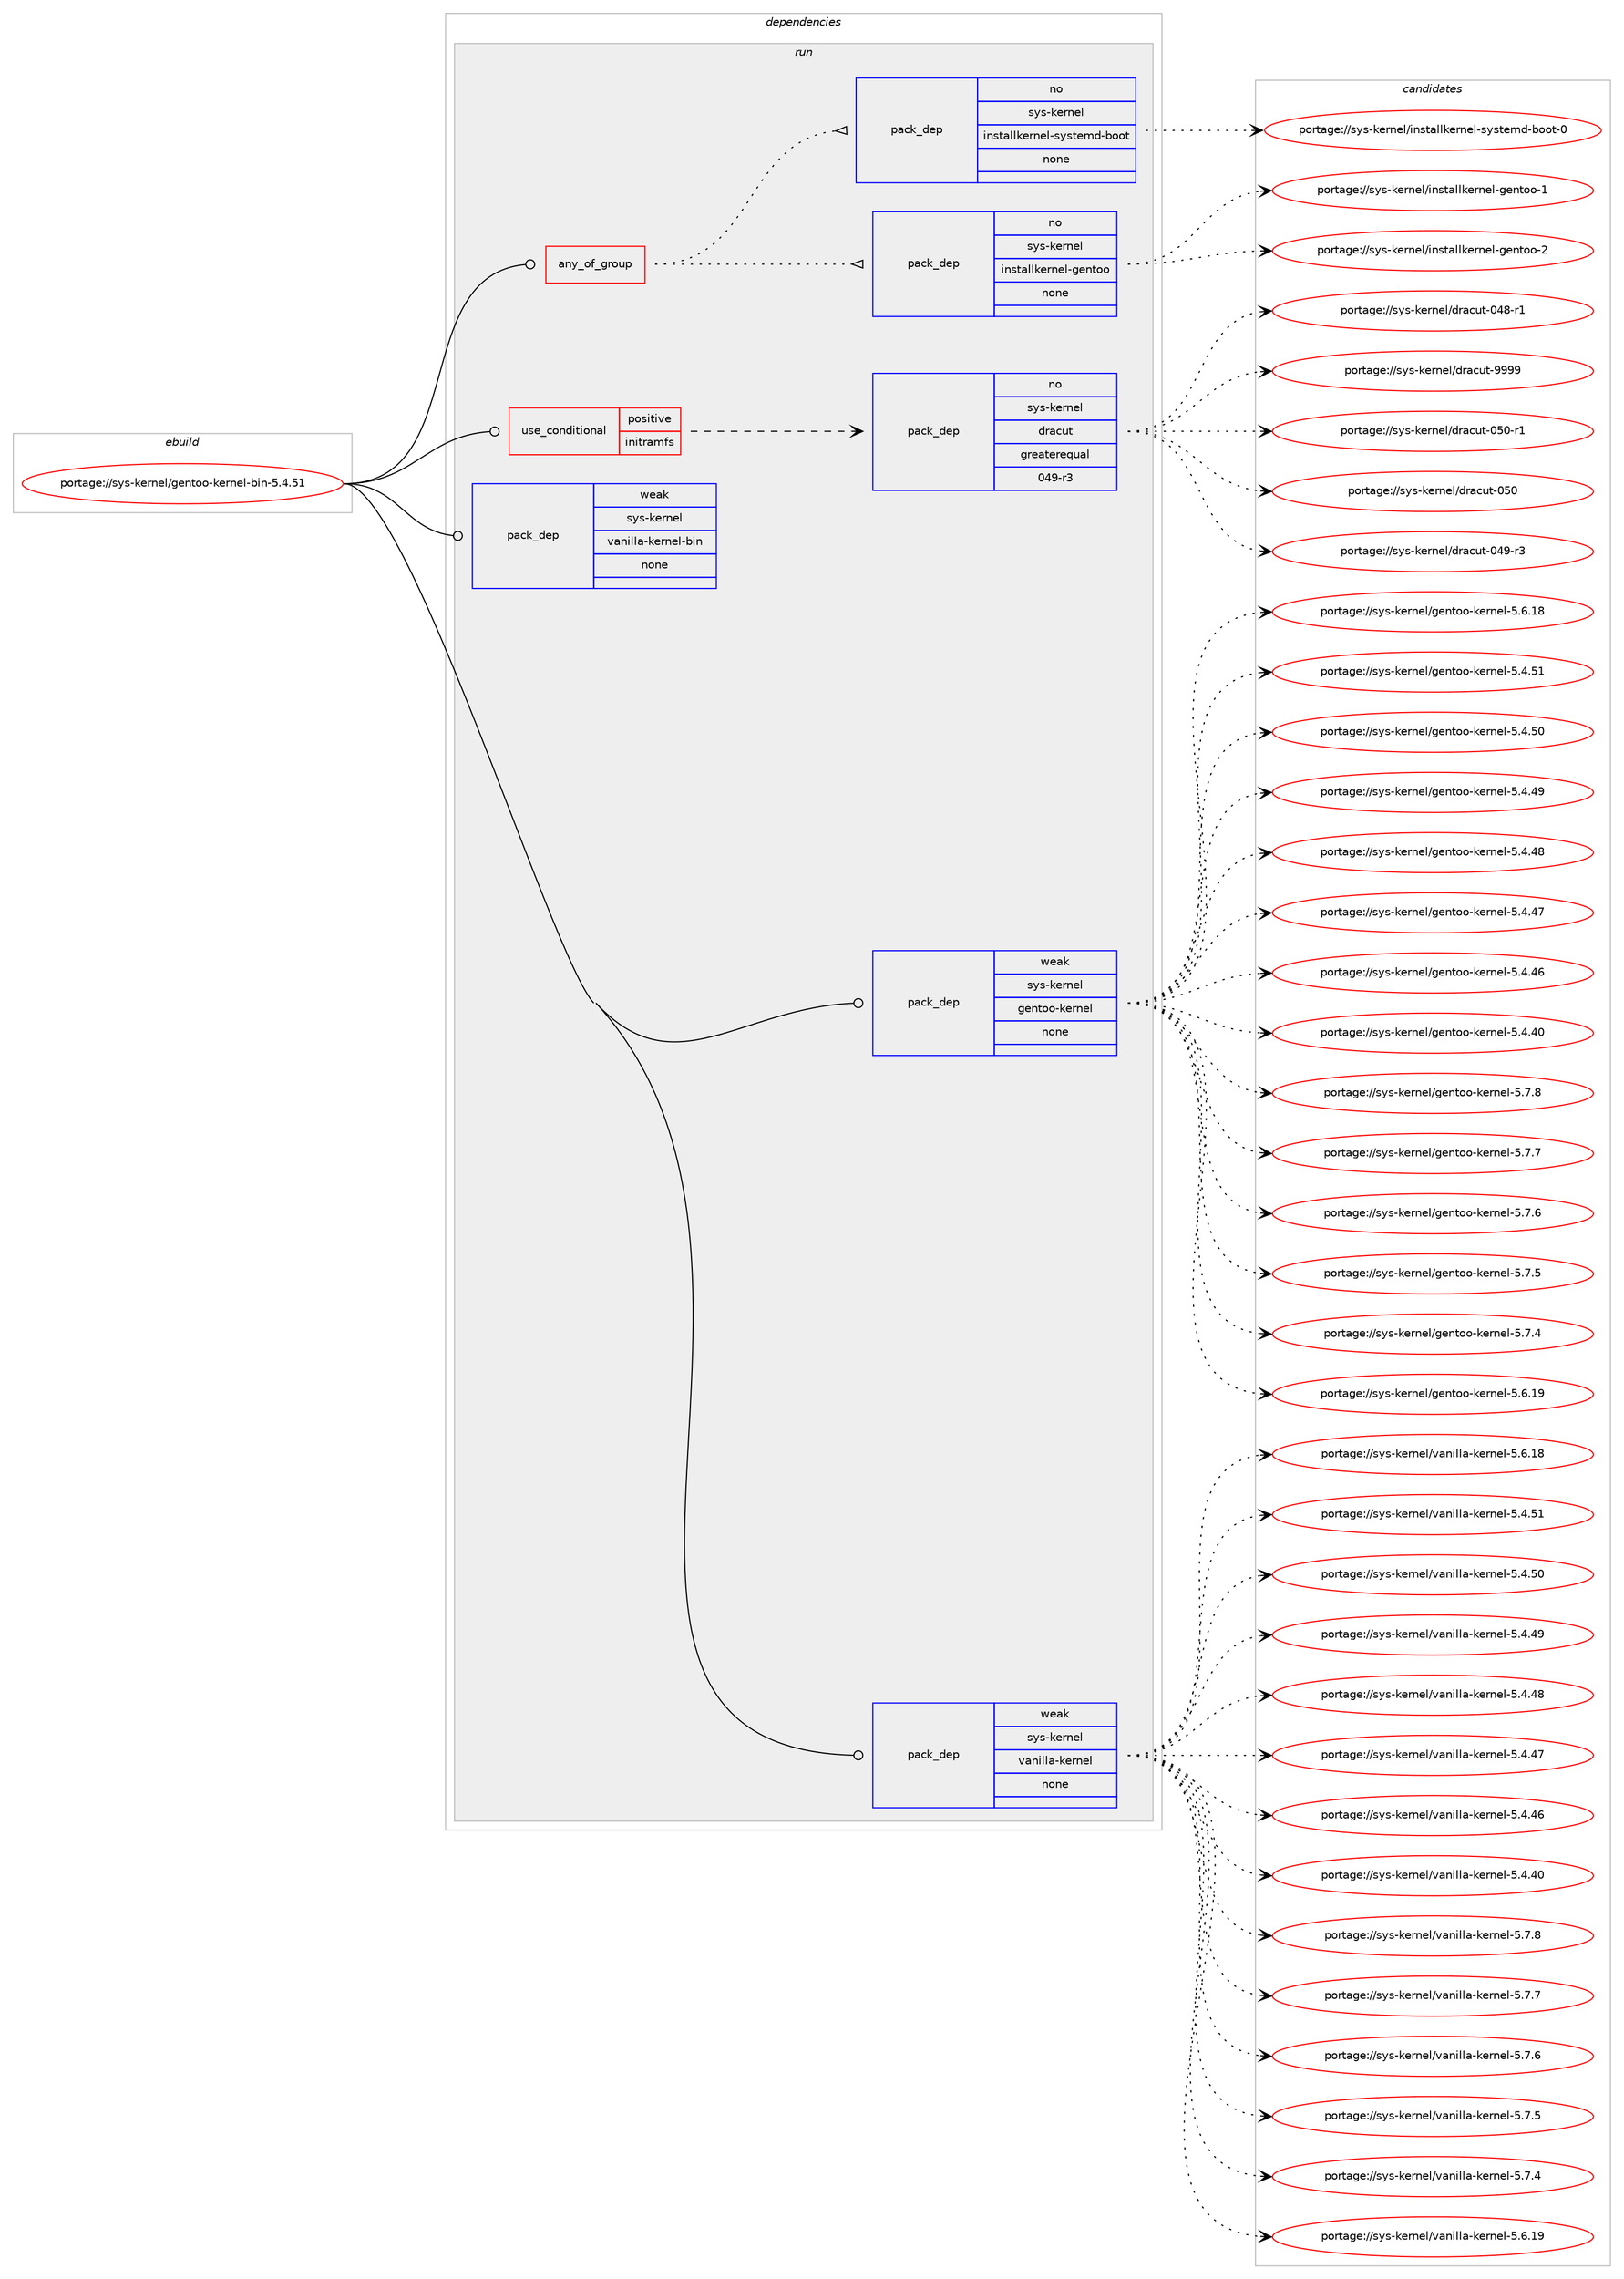 digraph prolog {

# *************
# Graph options
# *************

newrank=true;
concentrate=true;
compound=true;
graph [rankdir=LR,fontname=Helvetica,fontsize=10,ranksep=1.5];#, ranksep=2.5, nodesep=0.2];
edge  [arrowhead=vee];
node  [fontname=Helvetica,fontsize=10];

# **********
# The ebuild
# **********

subgraph cluster_leftcol {
color=gray;
rank=same;
label=<<i>ebuild</i>>;
id [label="portage://sys-kernel/gentoo-kernel-bin-5.4.51", color=red, width=4, href="../sys-kernel/gentoo-kernel-bin-5.4.51.svg"];
}

# ****************
# The dependencies
# ****************

subgraph cluster_midcol {
color=gray;
label=<<i>dependencies</i>>;
subgraph cluster_compile {
fillcolor="#eeeeee";
style=filled;
label=<<i>compile</i>>;
}
subgraph cluster_compileandrun {
fillcolor="#eeeeee";
style=filled;
label=<<i>compile and run</i>>;
}
subgraph cluster_run {
fillcolor="#eeeeee";
style=filled;
label=<<i>run</i>>;
subgraph any62 {
dependency2809 [label=<<TABLE BORDER="0" CELLBORDER="1" CELLSPACING="0" CELLPADDING="4"><TR><TD CELLPADDING="10">any_of_group</TD></TR></TABLE>>, shape=none, color=red];subgraph pack2372 {
dependency2810 [label=<<TABLE BORDER="0" CELLBORDER="1" CELLSPACING="0" CELLPADDING="4" WIDTH="220"><TR><TD ROWSPAN="6" CELLPADDING="30">pack_dep</TD></TR><TR><TD WIDTH="110">no</TD></TR><TR><TD>sys-kernel</TD></TR><TR><TD>installkernel-gentoo</TD></TR><TR><TD>none</TD></TR><TR><TD></TD></TR></TABLE>>, shape=none, color=blue];
}
dependency2809:e -> dependency2810:w [weight=20,style="dotted",arrowhead="oinv"];
subgraph pack2373 {
dependency2811 [label=<<TABLE BORDER="0" CELLBORDER="1" CELLSPACING="0" CELLPADDING="4" WIDTH="220"><TR><TD ROWSPAN="6" CELLPADDING="30">pack_dep</TD></TR><TR><TD WIDTH="110">no</TD></TR><TR><TD>sys-kernel</TD></TR><TR><TD>installkernel-systemd-boot</TD></TR><TR><TD>none</TD></TR><TR><TD></TD></TR></TABLE>>, shape=none, color=blue];
}
dependency2809:e -> dependency2811:w [weight=20,style="dotted",arrowhead="oinv"];
}
id:e -> dependency2809:w [weight=20,style="solid",arrowhead="odot"];
subgraph cond373 {
dependency2812 [label=<<TABLE BORDER="0" CELLBORDER="1" CELLSPACING="0" CELLPADDING="4"><TR><TD ROWSPAN="3" CELLPADDING="10">use_conditional</TD></TR><TR><TD>positive</TD></TR><TR><TD>initramfs</TD></TR></TABLE>>, shape=none, color=red];
subgraph pack2374 {
dependency2813 [label=<<TABLE BORDER="0" CELLBORDER="1" CELLSPACING="0" CELLPADDING="4" WIDTH="220"><TR><TD ROWSPAN="6" CELLPADDING="30">pack_dep</TD></TR><TR><TD WIDTH="110">no</TD></TR><TR><TD>sys-kernel</TD></TR><TR><TD>dracut</TD></TR><TR><TD>greaterequal</TD></TR><TR><TD>049-r3</TD></TR></TABLE>>, shape=none, color=blue];
}
dependency2812:e -> dependency2813:w [weight=20,style="dashed",arrowhead="vee"];
}
id:e -> dependency2812:w [weight=20,style="solid",arrowhead="odot"];
subgraph pack2375 {
dependency2814 [label=<<TABLE BORDER="0" CELLBORDER="1" CELLSPACING="0" CELLPADDING="4" WIDTH="220"><TR><TD ROWSPAN="6" CELLPADDING="30">pack_dep</TD></TR><TR><TD WIDTH="110">weak</TD></TR><TR><TD>sys-kernel</TD></TR><TR><TD>gentoo-kernel</TD></TR><TR><TD>none</TD></TR><TR><TD></TD></TR></TABLE>>, shape=none, color=blue];
}
id:e -> dependency2814:w [weight=20,style="solid",arrowhead="odot"];
subgraph pack2376 {
dependency2815 [label=<<TABLE BORDER="0" CELLBORDER="1" CELLSPACING="0" CELLPADDING="4" WIDTH="220"><TR><TD ROWSPAN="6" CELLPADDING="30">pack_dep</TD></TR><TR><TD WIDTH="110">weak</TD></TR><TR><TD>sys-kernel</TD></TR><TR><TD>vanilla-kernel</TD></TR><TR><TD>none</TD></TR><TR><TD></TD></TR></TABLE>>, shape=none, color=blue];
}
id:e -> dependency2815:w [weight=20,style="solid",arrowhead="odot"];
subgraph pack2377 {
dependency2816 [label=<<TABLE BORDER="0" CELLBORDER="1" CELLSPACING="0" CELLPADDING="4" WIDTH="220"><TR><TD ROWSPAN="6" CELLPADDING="30">pack_dep</TD></TR><TR><TD WIDTH="110">weak</TD></TR><TR><TD>sys-kernel</TD></TR><TR><TD>vanilla-kernel-bin</TD></TR><TR><TD>none</TD></TR><TR><TD></TD></TR></TABLE>>, shape=none, color=blue];
}
id:e -> dependency2816:w [weight=20,style="solid",arrowhead="odot"];
}
}

# **************
# The candidates
# **************

subgraph cluster_choices {
rank=same;
color=gray;
label=<<i>candidates</i>>;

subgraph choice2372 {
color=black;
nodesep=1;
choice115121115451071011141101011084710511011511697108108107101114110101108451031011101161111114550 [label="portage://sys-kernel/installkernel-gentoo-2", color=red, width=4,href="../sys-kernel/installkernel-gentoo-2.svg"];
choice115121115451071011141101011084710511011511697108108107101114110101108451031011101161111114549 [label="portage://sys-kernel/installkernel-gentoo-1", color=red, width=4,href="../sys-kernel/installkernel-gentoo-1.svg"];
dependency2810:e -> choice115121115451071011141101011084710511011511697108108107101114110101108451031011101161111114550:w [style=dotted,weight="100"];
dependency2810:e -> choice115121115451071011141101011084710511011511697108108107101114110101108451031011101161111114549:w [style=dotted,weight="100"];
}
subgraph choice2373 {
color=black;
nodesep=1;
choice1151211154510710111411010110847105110115116971081081071011141101011084511512111511610110910045981111111164548 [label="portage://sys-kernel/installkernel-systemd-boot-0", color=red, width=4,href="../sys-kernel/installkernel-systemd-boot-0.svg"];
dependency2811:e -> choice1151211154510710111411010110847105110115116971081081071011141101011084511512111511610110910045981111111164548:w [style=dotted,weight="100"];
}
subgraph choice2374 {
color=black;
nodesep=1;
choice115121115451071011141101011084710011497991171164557575757 [label="portage://sys-kernel/dracut-9999", color=red, width=4,href="../sys-kernel/dracut-9999.svg"];
choice11512111545107101114110101108471001149799117116454853484511449 [label="portage://sys-kernel/dracut-050-r1", color=red, width=4,href="../sys-kernel/dracut-050-r1.svg"];
choice1151211154510710111411010110847100114979911711645485348 [label="portage://sys-kernel/dracut-050", color=red, width=4,href="../sys-kernel/dracut-050.svg"];
choice11512111545107101114110101108471001149799117116454852574511451 [label="portage://sys-kernel/dracut-049-r3", color=red, width=4,href="../sys-kernel/dracut-049-r3.svg"];
choice11512111545107101114110101108471001149799117116454852564511449 [label="portage://sys-kernel/dracut-048-r1", color=red, width=4,href="../sys-kernel/dracut-048-r1.svg"];
dependency2813:e -> choice115121115451071011141101011084710011497991171164557575757:w [style=dotted,weight="100"];
dependency2813:e -> choice11512111545107101114110101108471001149799117116454853484511449:w [style=dotted,weight="100"];
dependency2813:e -> choice1151211154510710111411010110847100114979911711645485348:w [style=dotted,weight="100"];
dependency2813:e -> choice11512111545107101114110101108471001149799117116454852574511451:w [style=dotted,weight="100"];
dependency2813:e -> choice11512111545107101114110101108471001149799117116454852564511449:w [style=dotted,weight="100"];
}
subgraph choice2375 {
color=black;
nodesep=1;
choice115121115451071011141101011084710310111011611111145107101114110101108455346554656 [label="portage://sys-kernel/gentoo-kernel-5.7.8", color=red, width=4,href="../sys-kernel/gentoo-kernel-5.7.8.svg"];
choice115121115451071011141101011084710310111011611111145107101114110101108455346554655 [label="portage://sys-kernel/gentoo-kernel-5.7.7", color=red, width=4,href="../sys-kernel/gentoo-kernel-5.7.7.svg"];
choice115121115451071011141101011084710310111011611111145107101114110101108455346554654 [label="portage://sys-kernel/gentoo-kernel-5.7.6", color=red, width=4,href="../sys-kernel/gentoo-kernel-5.7.6.svg"];
choice115121115451071011141101011084710310111011611111145107101114110101108455346554653 [label="portage://sys-kernel/gentoo-kernel-5.7.5", color=red, width=4,href="../sys-kernel/gentoo-kernel-5.7.5.svg"];
choice115121115451071011141101011084710310111011611111145107101114110101108455346554652 [label="portage://sys-kernel/gentoo-kernel-5.7.4", color=red, width=4,href="../sys-kernel/gentoo-kernel-5.7.4.svg"];
choice11512111545107101114110101108471031011101161111114510710111411010110845534654464957 [label="portage://sys-kernel/gentoo-kernel-5.6.19", color=red, width=4,href="../sys-kernel/gentoo-kernel-5.6.19.svg"];
choice11512111545107101114110101108471031011101161111114510710111411010110845534654464956 [label="portage://sys-kernel/gentoo-kernel-5.6.18", color=red, width=4,href="../sys-kernel/gentoo-kernel-5.6.18.svg"];
choice11512111545107101114110101108471031011101161111114510710111411010110845534652465349 [label="portage://sys-kernel/gentoo-kernel-5.4.51", color=red, width=4,href="../sys-kernel/gentoo-kernel-5.4.51.svg"];
choice11512111545107101114110101108471031011101161111114510710111411010110845534652465348 [label="portage://sys-kernel/gentoo-kernel-5.4.50", color=red, width=4,href="../sys-kernel/gentoo-kernel-5.4.50.svg"];
choice11512111545107101114110101108471031011101161111114510710111411010110845534652465257 [label="portage://sys-kernel/gentoo-kernel-5.4.49", color=red, width=4,href="../sys-kernel/gentoo-kernel-5.4.49.svg"];
choice11512111545107101114110101108471031011101161111114510710111411010110845534652465256 [label="portage://sys-kernel/gentoo-kernel-5.4.48", color=red, width=4,href="../sys-kernel/gentoo-kernel-5.4.48.svg"];
choice11512111545107101114110101108471031011101161111114510710111411010110845534652465255 [label="portage://sys-kernel/gentoo-kernel-5.4.47", color=red, width=4,href="../sys-kernel/gentoo-kernel-5.4.47.svg"];
choice11512111545107101114110101108471031011101161111114510710111411010110845534652465254 [label="portage://sys-kernel/gentoo-kernel-5.4.46", color=red, width=4,href="../sys-kernel/gentoo-kernel-5.4.46.svg"];
choice11512111545107101114110101108471031011101161111114510710111411010110845534652465248 [label="portage://sys-kernel/gentoo-kernel-5.4.40", color=red, width=4,href="../sys-kernel/gentoo-kernel-5.4.40.svg"];
dependency2814:e -> choice115121115451071011141101011084710310111011611111145107101114110101108455346554656:w [style=dotted,weight="100"];
dependency2814:e -> choice115121115451071011141101011084710310111011611111145107101114110101108455346554655:w [style=dotted,weight="100"];
dependency2814:e -> choice115121115451071011141101011084710310111011611111145107101114110101108455346554654:w [style=dotted,weight="100"];
dependency2814:e -> choice115121115451071011141101011084710310111011611111145107101114110101108455346554653:w [style=dotted,weight="100"];
dependency2814:e -> choice115121115451071011141101011084710310111011611111145107101114110101108455346554652:w [style=dotted,weight="100"];
dependency2814:e -> choice11512111545107101114110101108471031011101161111114510710111411010110845534654464957:w [style=dotted,weight="100"];
dependency2814:e -> choice11512111545107101114110101108471031011101161111114510710111411010110845534654464956:w [style=dotted,weight="100"];
dependency2814:e -> choice11512111545107101114110101108471031011101161111114510710111411010110845534652465349:w [style=dotted,weight="100"];
dependency2814:e -> choice11512111545107101114110101108471031011101161111114510710111411010110845534652465348:w [style=dotted,weight="100"];
dependency2814:e -> choice11512111545107101114110101108471031011101161111114510710111411010110845534652465257:w [style=dotted,weight="100"];
dependency2814:e -> choice11512111545107101114110101108471031011101161111114510710111411010110845534652465256:w [style=dotted,weight="100"];
dependency2814:e -> choice11512111545107101114110101108471031011101161111114510710111411010110845534652465255:w [style=dotted,weight="100"];
dependency2814:e -> choice11512111545107101114110101108471031011101161111114510710111411010110845534652465254:w [style=dotted,weight="100"];
dependency2814:e -> choice11512111545107101114110101108471031011101161111114510710111411010110845534652465248:w [style=dotted,weight="100"];
}
subgraph choice2376 {
color=black;
nodesep=1;
choice1151211154510710111411010110847118971101051081089745107101114110101108455346554656 [label="portage://sys-kernel/vanilla-kernel-5.7.8", color=red, width=4,href="../sys-kernel/vanilla-kernel-5.7.8.svg"];
choice1151211154510710111411010110847118971101051081089745107101114110101108455346554655 [label="portage://sys-kernel/vanilla-kernel-5.7.7", color=red, width=4,href="../sys-kernel/vanilla-kernel-5.7.7.svg"];
choice1151211154510710111411010110847118971101051081089745107101114110101108455346554654 [label="portage://sys-kernel/vanilla-kernel-5.7.6", color=red, width=4,href="../sys-kernel/vanilla-kernel-5.7.6.svg"];
choice1151211154510710111411010110847118971101051081089745107101114110101108455346554653 [label="portage://sys-kernel/vanilla-kernel-5.7.5", color=red, width=4,href="../sys-kernel/vanilla-kernel-5.7.5.svg"];
choice1151211154510710111411010110847118971101051081089745107101114110101108455346554652 [label="portage://sys-kernel/vanilla-kernel-5.7.4", color=red, width=4,href="../sys-kernel/vanilla-kernel-5.7.4.svg"];
choice115121115451071011141101011084711897110105108108974510710111411010110845534654464957 [label="portage://sys-kernel/vanilla-kernel-5.6.19", color=red, width=4,href="../sys-kernel/vanilla-kernel-5.6.19.svg"];
choice115121115451071011141101011084711897110105108108974510710111411010110845534654464956 [label="portage://sys-kernel/vanilla-kernel-5.6.18", color=red, width=4,href="../sys-kernel/vanilla-kernel-5.6.18.svg"];
choice115121115451071011141101011084711897110105108108974510710111411010110845534652465349 [label="portage://sys-kernel/vanilla-kernel-5.4.51", color=red, width=4,href="../sys-kernel/vanilla-kernel-5.4.51.svg"];
choice115121115451071011141101011084711897110105108108974510710111411010110845534652465348 [label="portage://sys-kernel/vanilla-kernel-5.4.50", color=red, width=4,href="../sys-kernel/vanilla-kernel-5.4.50.svg"];
choice115121115451071011141101011084711897110105108108974510710111411010110845534652465257 [label="portage://sys-kernel/vanilla-kernel-5.4.49", color=red, width=4,href="../sys-kernel/vanilla-kernel-5.4.49.svg"];
choice115121115451071011141101011084711897110105108108974510710111411010110845534652465256 [label="portage://sys-kernel/vanilla-kernel-5.4.48", color=red, width=4,href="../sys-kernel/vanilla-kernel-5.4.48.svg"];
choice115121115451071011141101011084711897110105108108974510710111411010110845534652465255 [label="portage://sys-kernel/vanilla-kernel-5.4.47", color=red, width=4,href="../sys-kernel/vanilla-kernel-5.4.47.svg"];
choice115121115451071011141101011084711897110105108108974510710111411010110845534652465254 [label="portage://sys-kernel/vanilla-kernel-5.4.46", color=red, width=4,href="../sys-kernel/vanilla-kernel-5.4.46.svg"];
choice115121115451071011141101011084711897110105108108974510710111411010110845534652465248 [label="portage://sys-kernel/vanilla-kernel-5.4.40", color=red, width=4,href="../sys-kernel/vanilla-kernel-5.4.40.svg"];
dependency2815:e -> choice1151211154510710111411010110847118971101051081089745107101114110101108455346554656:w [style=dotted,weight="100"];
dependency2815:e -> choice1151211154510710111411010110847118971101051081089745107101114110101108455346554655:w [style=dotted,weight="100"];
dependency2815:e -> choice1151211154510710111411010110847118971101051081089745107101114110101108455346554654:w [style=dotted,weight="100"];
dependency2815:e -> choice1151211154510710111411010110847118971101051081089745107101114110101108455346554653:w [style=dotted,weight="100"];
dependency2815:e -> choice1151211154510710111411010110847118971101051081089745107101114110101108455346554652:w [style=dotted,weight="100"];
dependency2815:e -> choice115121115451071011141101011084711897110105108108974510710111411010110845534654464957:w [style=dotted,weight="100"];
dependency2815:e -> choice115121115451071011141101011084711897110105108108974510710111411010110845534654464956:w [style=dotted,weight="100"];
dependency2815:e -> choice115121115451071011141101011084711897110105108108974510710111411010110845534652465349:w [style=dotted,weight="100"];
dependency2815:e -> choice115121115451071011141101011084711897110105108108974510710111411010110845534652465348:w [style=dotted,weight="100"];
dependency2815:e -> choice115121115451071011141101011084711897110105108108974510710111411010110845534652465257:w [style=dotted,weight="100"];
dependency2815:e -> choice115121115451071011141101011084711897110105108108974510710111411010110845534652465256:w [style=dotted,weight="100"];
dependency2815:e -> choice115121115451071011141101011084711897110105108108974510710111411010110845534652465255:w [style=dotted,weight="100"];
dependency2815:e -> choice115121115451071011141101011084711897110105108108974510710111411010110845534652465254:w [style=dotted,weight="100"];
dependency2815:e -> choice115121115451071011141101011084711897110105108108974510710111411010110845534652465248:w [style=dotted,weight="100"];
}
subgraph choice2377 {
color=black;
nodesep=1;
}
}

}
